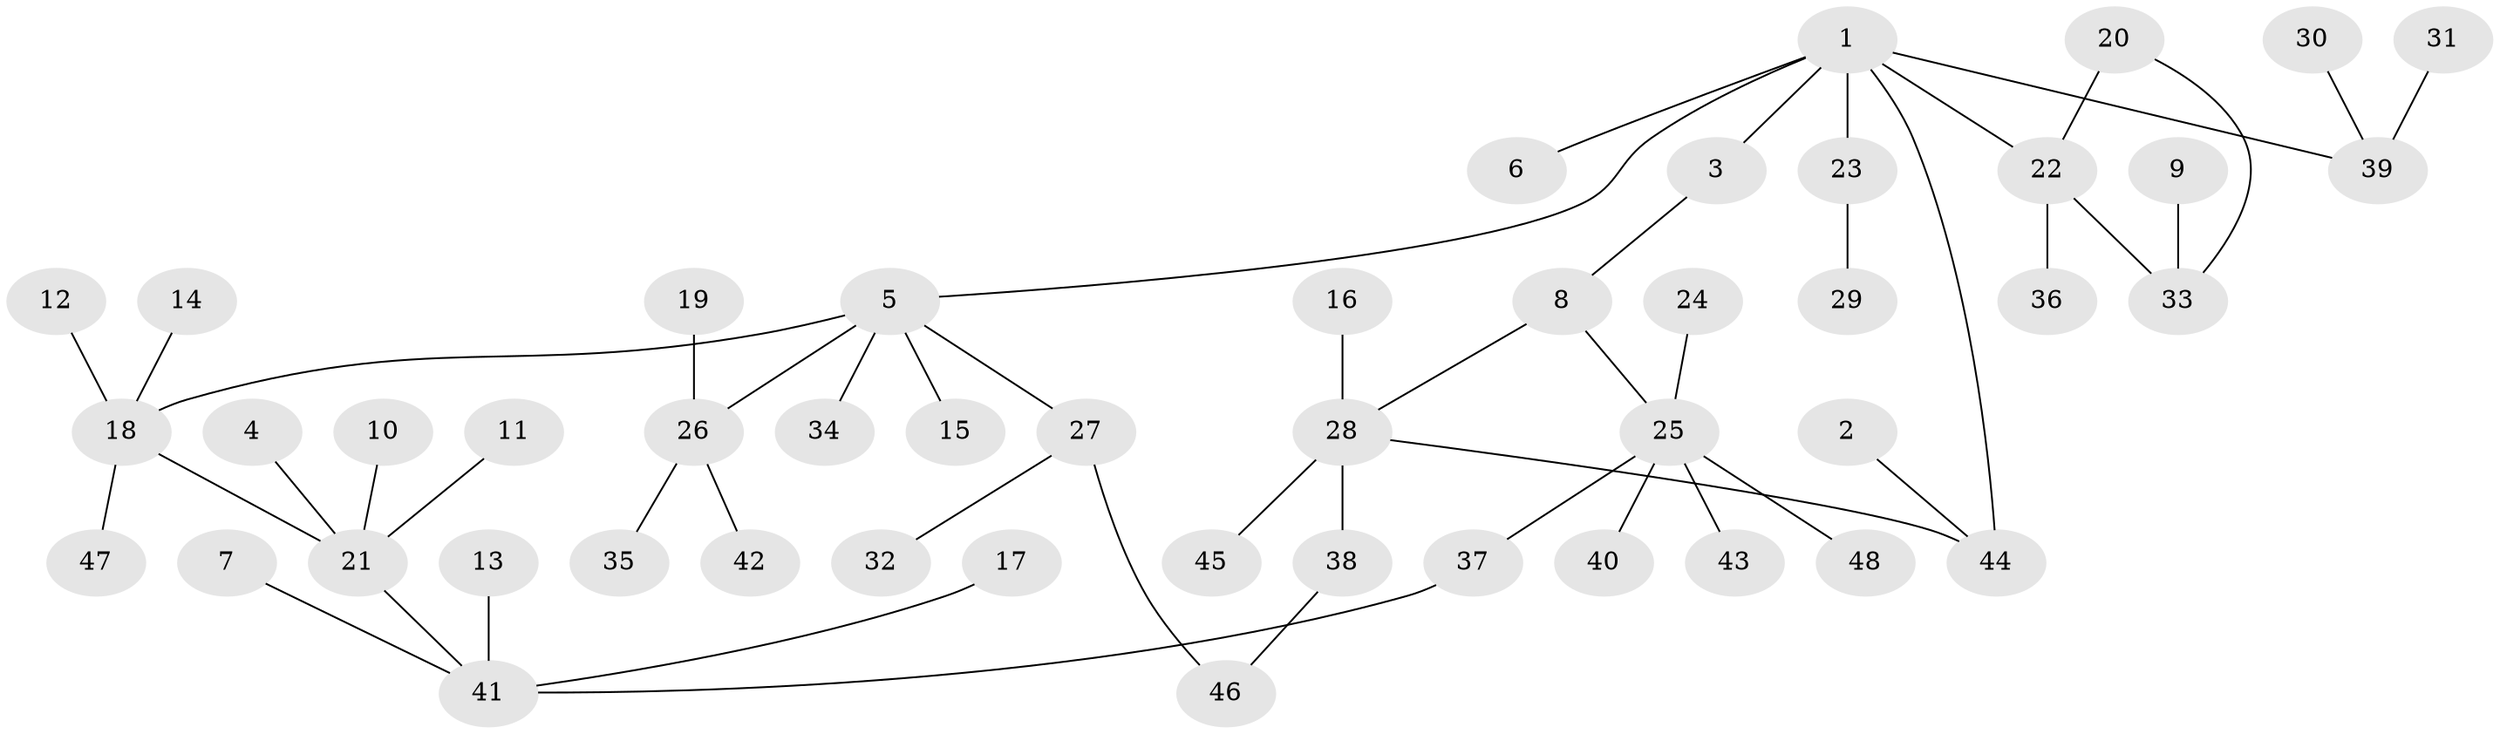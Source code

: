 // original degree distribution, {4: 0.07368421052631578, 7: 0.010526315789473684, 3: 0.15789473684210525, 2: 0.2736842105263158, 5: 0.05263157894736842, 1: 0.43157894736842106}
// Generated by graph-tools (version 1.1) at 2025/49/03/09/25 03:49:26]
// undirected, 48 vertices, 51 edges
graph export_dot {
graph [start="1"]
  node [color=gray90,style=filled];
  1;
  2;
  3;
  4;
  5;
  6;
  7;
  8;
  9;
  10;
  11;
  12;
  13;
  14;
  15;
  16;
  17;
  18;
  19;
  20;
  21;
  22;
  23;
  24;
  25;
  26;
  27;
  28;
  29;
  30;
  31;
  32;
  33;
  34;
  35;
  36;
  37;
  38;
  39;
  40;
  41;
  42;
  43;
  44;
  45;
  46;
  47;
  48;
  1 -- 3 [weight=1.0];
  1 -- 5 [weight=1.0];
  1 -- 6 [weight=1.0];
  1 -- 22 [weight=1.0];
  1 -- 23 [weight=1.0];
  1 -- 39 [weight=1.0];
  1 -- 44 [weight=1.0];
  2 -- 44 [weight=1.0];
  3 -- 8 [weight=1.0];
  4 -- 21 [weight=1.0];
  5 -- 15 [weight=1.0];
  5 -- 18 [weight=1.0];
  5 -- 26 [weight=1.0];
  5 -- 27 [weight=1.0];
  5 -- 34 [weight=1.0];
  7 -- 41 [weight=1.0];
  8 -- 25 [weight=1.0];
  8 -- 28 [weight=1.0];
  9 -- 33 [weight=1.0];
  10 -- 21 [weight=1.0];
  11 -- 21 [weight=1.0];
  12 -- 18 [weight=1.0];
  13 -- 41 [weight=1.0];
  14 -- 18 [weight=1.0];
  16 -- 28 [weight=1.0];
  17 -- 41 [weight=1.0];
  18 -- 21 [weight=1.0];
  18 -- 47 [weight=1.0];
  19 -- 26 [weight=1.0];
  20 -- 22 [weight=1.0];
  20 -- 33 [weight=1.0];
  21 -- 41 [weight=1.0];
  22 -- 33 [weight=1.0];
  22 -- 36 [weight=1.0];
  23 -- 29 [weight=1.0];
  24 -- 25 [weight=1.0];
  25 -- 37 [weight=1.0];
  25 -- 40 [weight=1.0];
  25 -- 43 [weight=1.0];
  25 -- 48 [weight=1.0];
  26 -- 35 [weight=1.0];
  26 -- 42 [weight=1.0];
  27 -- 32 [weight=1.0];
  27 -- 46 [weight=1.0];
  28 -- 38 [weight=1.0];
  28 -- 44 [weight=1.0];
  28 -- 45 [weight=1.0];
  30 -- 39 [weight=1.0];
  31 -- 39 [weight=1.0];
  37 -- 41 [weight=1.0];
  38 -- 46 [weight=1.0];
}
